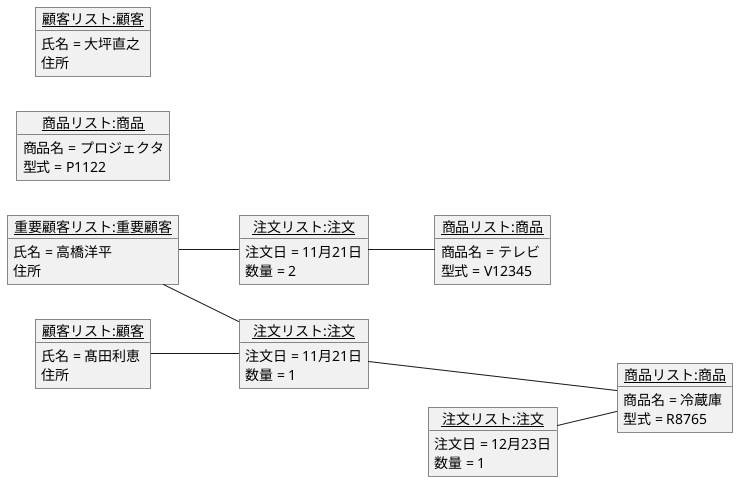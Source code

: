@startuml 演習
left to right direction
    object "<u>注文リスト:注文</u>" as order1{
        注文日 = 11月21日
        数量 = 2
    }
    object "<u>注文リスト:注文</u>" as order2{
        注文日 = 11月21日
        数量 = 1 
    }
    object "<u>注文リスト:注文</u>" as order3{
        注文日 = 12月23日
        数量 = 1
    }
    object "<u>商品リスト:商品</u>" as product1{
        商品名 = テレビ
        型式 = V12345
    }
    object "<u>商品リスト:商品</u>" as product2{
        商品名 = 冷蔵庫
        型式 = R8765
    }
    object "<u>商品リスト:商品</u>" as product3{
        商品名 = プロジェクタ
        型式 = P1122
    }
    object "<u>顧客リスト:顧客</u>" as customer1{
        氏名 = 髙田利恵
        住所
    }
    object "<u>顧客リスト:顧客</u>" as customer2{
        氏名 = 大坪直之
        住所
    }
    object "<u>重要顧客リスト:重要顧客</u>" as importantcustomer{
        氏名 = 高橋洋平
        住所
    }
    order1 -- product1
    order2 --- product2
    order3 -- product2
    importantcustomer -- order1
    importantcustomer -- order2
    customer1 -- order2
@enduml
